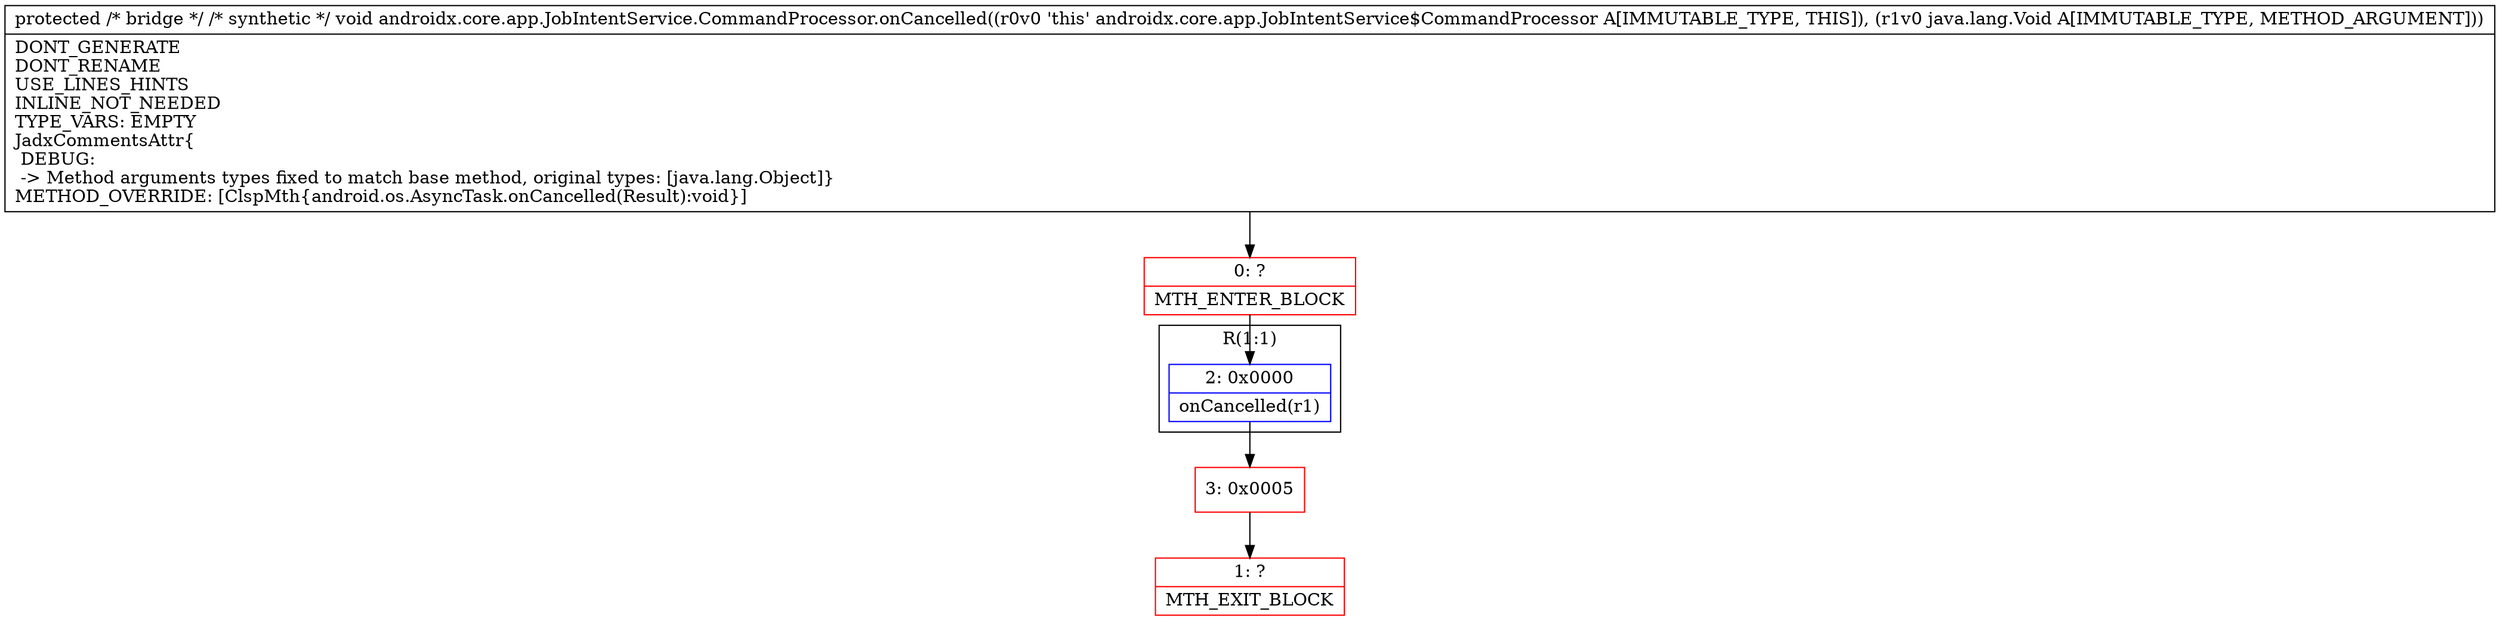 digraph "CFG forandroidx.core.app.JobIntentService.CommandProcessor.onCancelled(Ljava\/lang\/Object;)V" {
subgraph cluster_Region_652734860 {
label = "R(1:1)";
node [shape=record,color=blue];
Node_2 [shape=record,label="{2\:\ 0x0000|onCancelled(r1)\l}"];
}
Node_0 [shape=record,color=red,label="{0\:\ ?|MTH_ENTER_BLOCK\l}"];
Node_3 [shape=record,color=red,label="{3\:\ 0x0005}"];
Node_1 [shape=record,color=red,label="{1\:\ ?|MTH_EXIT_BLOCK\l}"];
MethodNode[shape=record,label="{protected \/* bridge *\/ \/* synthetic *\/ void androidx.core.app.JobIntentService.CommandProcessor.onCancelled((r0v0 'this' androidx.core.app.JobIntentService$CommandProcessor A[IMMUTABLE_TYPE, THIS]), (r1v0 java.lang.Void A[IMMUTABLE_TYPE, METHOD_ARGUMENT]))  | DONT_GENERATE\lDONT_RENAME\lUSE_LINES_HINTS\lINLINE_NOT_NEEDED\lTYPE_VARS: EMPTY\lJadxCommentsAttr\{\l DEBUG: \l \-\> Method arguments types fixed to match base method, original types: [java.lang.Object]\}\lMETHOD_OVERRIDE: [ClspMth\{android.os.AsyncTask.onCancelled(Result):void\}]\l}"];
MethodNode -> Node_0;Node_2 -> Node_3;
Node_0 -> Node_2;
Node_3 -> Node_1;
}

